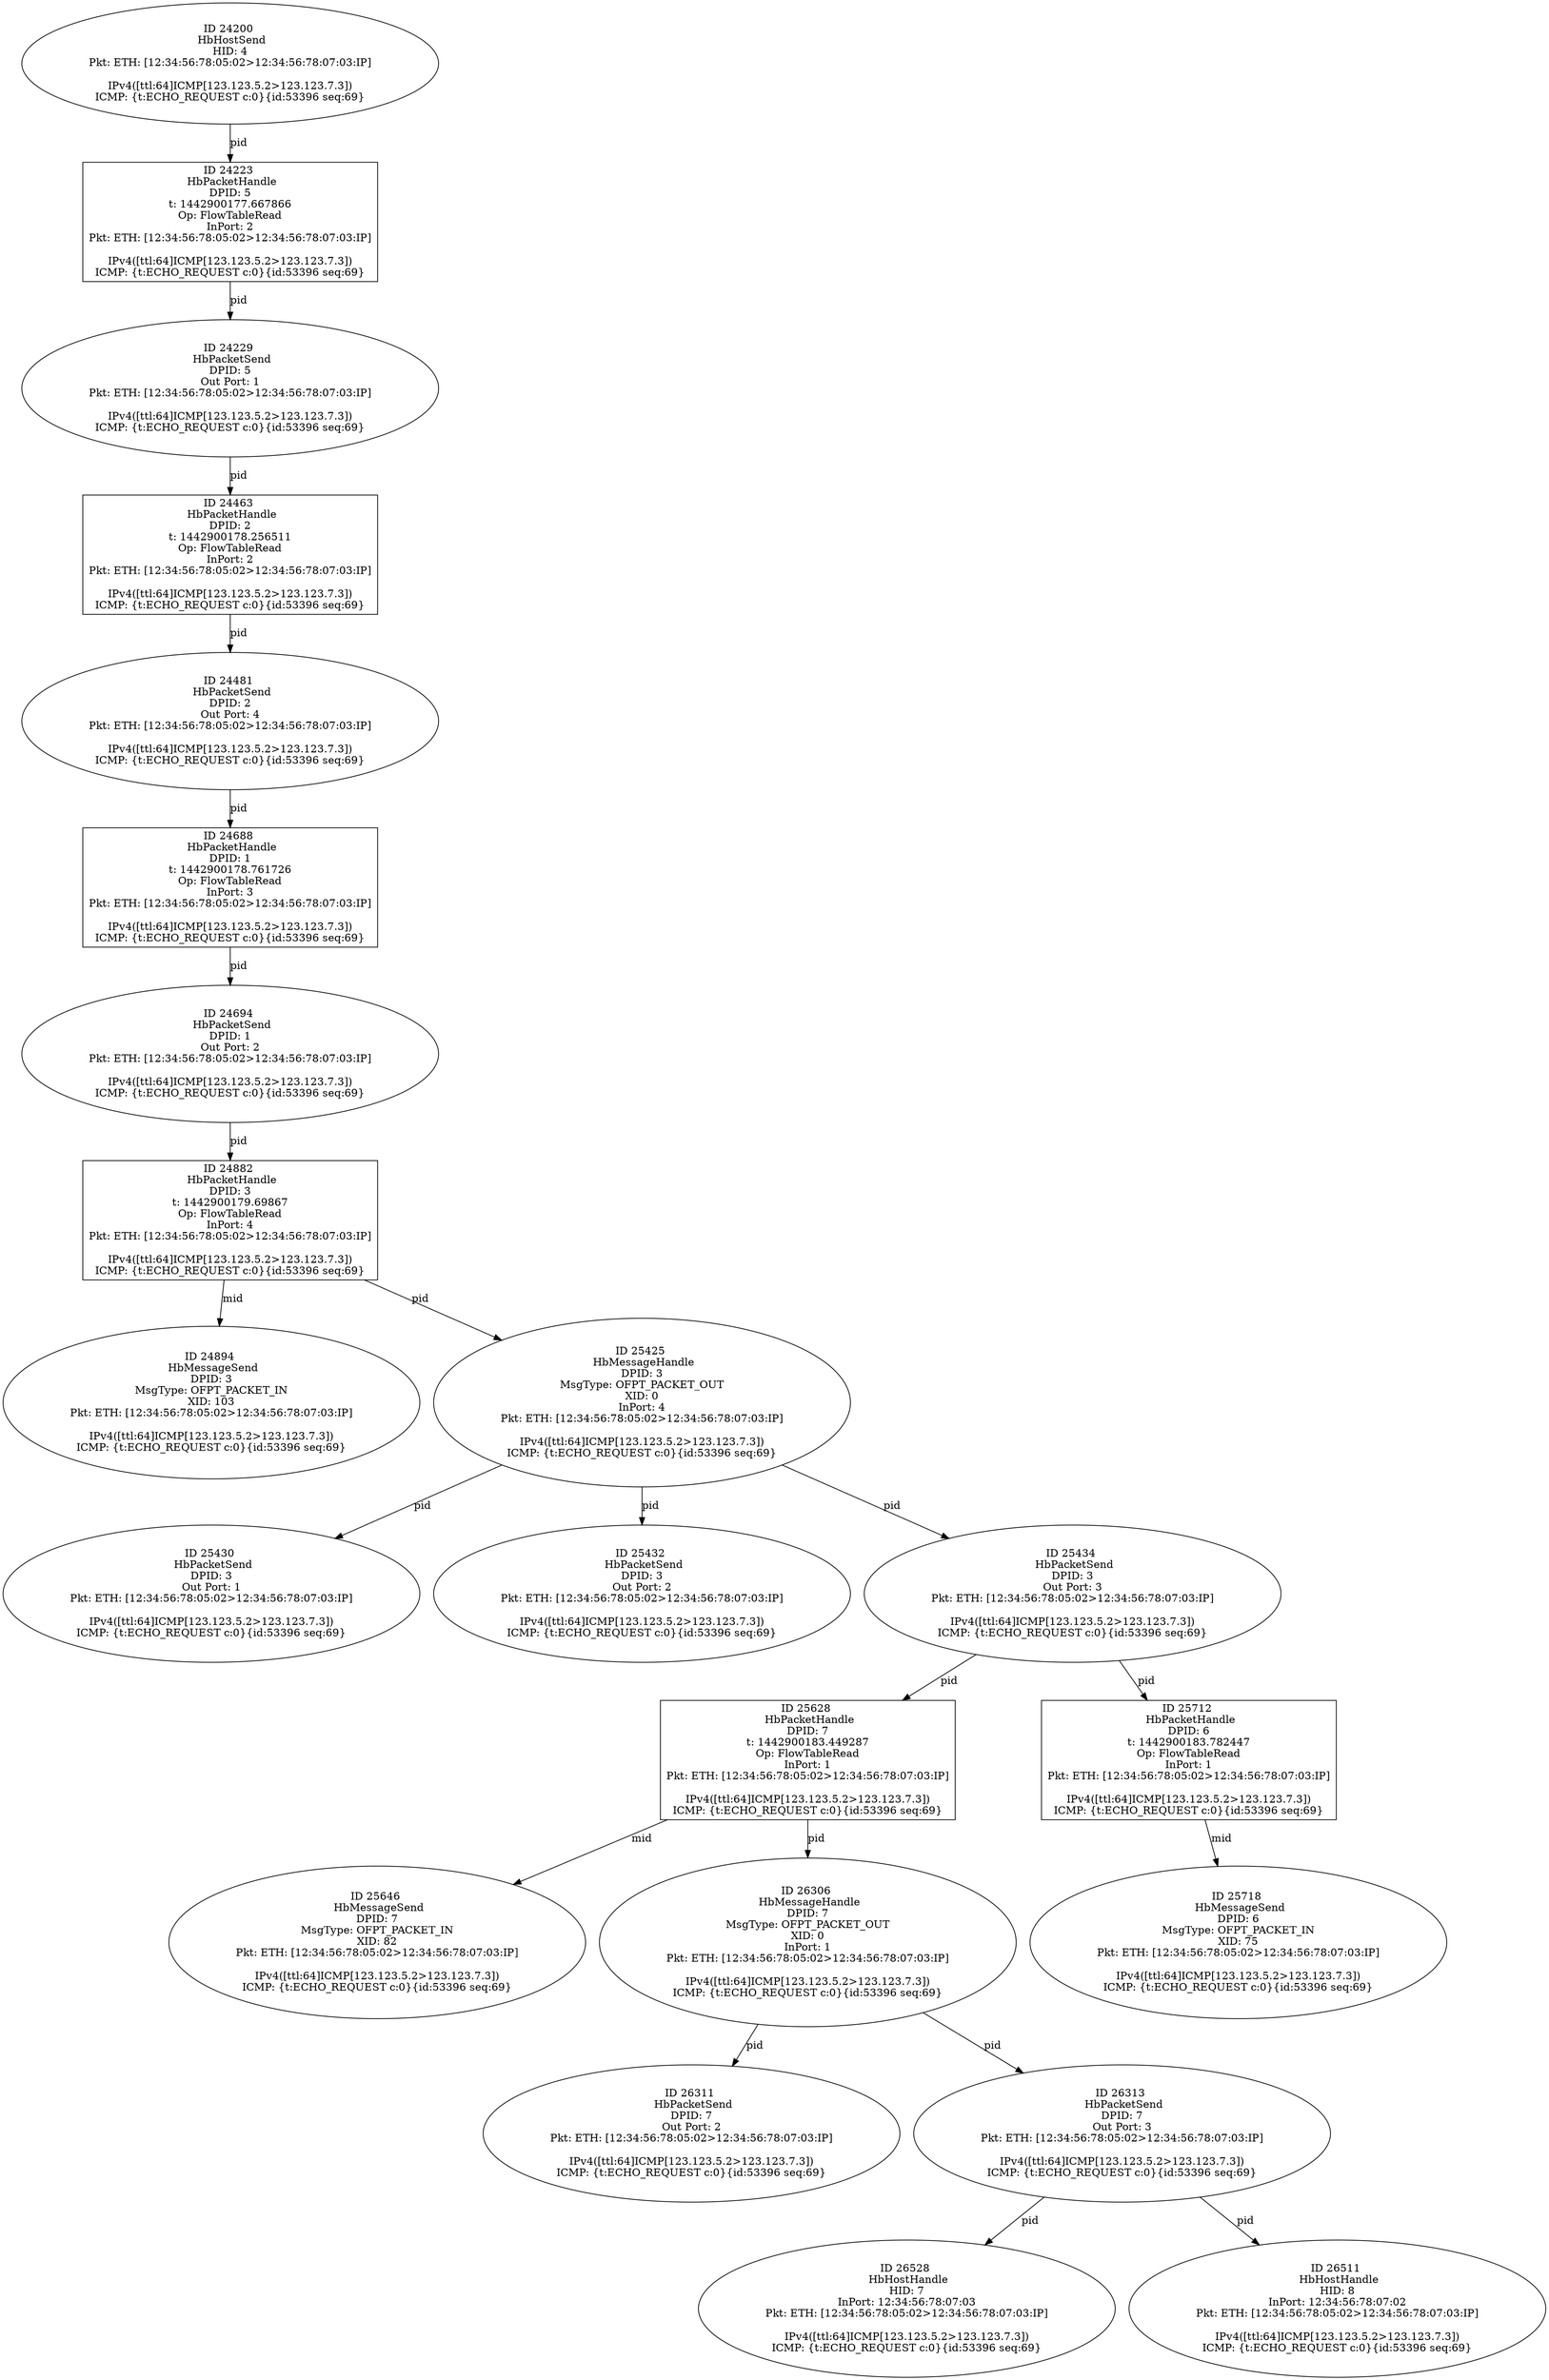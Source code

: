 strict digraph G {
24200 [shape=oval, event=<hb_events.HbHostSend object at 0x10d0f0350>, label="ID 24200 
 HbHostSend
HID: 4
Pkt: ETH: [12:34:56:78:05:02>12:34:56:78:07:03:IP]

IPv4([ttl:64]ICMP[123.123.5.2>123.123.7.3])
ICMP: {t:ECHO_REQUEST c:0}{id:53396 seq:69}"];
24463 [shape=box, event=<hb_events.HbPacketHandle object at 0x10d1eed50>, label="ID 24463 
 HbPacketHandle
DPID: 2
t: 1442900178.256511
Op: FlowTableRead
InPort: 2
Pkt: ETH: [12:34:56:78:05:02>12:34:56:78:07:03:IP]

IPv4([ttl:64]ICMP[123.123.5.2>123.123.7.3])
ICMP: {t:ECHO_REQUEST c:0}{id:53396 seq:69}"];
25628 [shape=box, event=<hb_events.HbPacketHandle object at 0x10d6c1e90>, label="ID 25628 
 HbPacketHandle
DPID: 7
t: 1442900183.449287
Op: FlowTableRead
InPort: 1
Pkt: ETH: [12:34:56:78:05:02>12:34:56:78:07:03:IP]

IPv4([ttl:64]ICMP[123.123.5.2>123.123.7.3])
ICMP: {t:ECHO_REQUEST c:0}{id:53396 seq:69}"];
24223 [shape=box, event=<hb_events.HbPacketHandle object at 0x10d0f0090>, label="ID 24223 
 HbPacketHandle
DPID: 5
t: 1442900177.667866
Op: FlowTableRead
InPort: 2
Pkt: ETH: [12:34:56:78:05:02>12:34:56:78:07:03:IP]

IPv4([ttl:64]ICMP[123.123.5.2>123.123.7.3])
ICMP: {t:ECHO_REQUEST c:0}{id:53396 seq:69}"];
26528 [shape=oval, event=<hb_events.HbHostHandle object at 0x10d8b1b10>, label="ID 26528 
 HbHostHandle
HID: 7
InPort: 12:34:56:78:07:03
Pkt: ETH: [12:34:56:78:05:02>12:34:56:78:07:03:IP]

IPv4([ttl:64]ICMP[123.123.5.2>123.123.7.3])
ICMP: {t:ECHO_REQUEST c:0}{id:53396 seq:69}"];
24481 [shape=oval, event=<hb_events.HbPacketSend object at 0x10d1fa690>, label="ID 24481 
 HbPacketSend
DPID: 2
Out Port: 4
Pkt: ETH: [12:34:56:78:05:02>12:34:56:78:07:03:IP]

IPv4([ttl:64]ICMP[123.123.5.2>123.123.7.3])
ICMP: {t:ECHO_REQUEST c:0}{id:53396 seq:69}"];
24229 [shape=oval, event=<hb_events.HbPacketSend object at 0x10d0ebbd0>, label="ID 24229 
 HbPacketSend
DPID: 5
Out Port: 1
Pkt: ETH: [12:34:56:78:05:02>12:34:56:78:07:03:IP]

IPv4([ttl:64]ICMP[123.123.5.2>123.123.7.3])
ICMP: {t:ECHO_REQUEST c:0}{id:53396 seq:69}"];
24688 [shape=box, event=<hb_events.HbPacketHandle object at 0x10d2d12d0>, label="ID 24688 
 HbPacketHandle
DPID: 1
t: 1442900178.761726
Op: FlowTableRead
InPort: 3
Pkt: ETH: [12:34:56:78:05:02>12:34:56:78:07:03:IP]

IPv4([ttl:64]ICMP[123.123.5.2>123.123.7.3])
ICMP: {t:ECHO_REQUEST c:0}{id:53396 seq:69}"];
25646 [shape=oval, event=<hb_events.HbMessageSend object at 0x10d6ce0d0>, label="ID 25646 
 HbMessageSend
DPID: 7
MsgType: OFPT_PACKET_IN
XID: 82
Pkt: ETH: [12:34:56:78:05:02>12:34:56:78:07:03:IP]

IPv4([ttl:64]ICMP[123.123.5.2>123.123.7.3])
ICMP: {t:ECHO_REQUEST c:0}{id:53396 seq:69}"];
24882 [shape=box, event=<hb_events.HbPacketHandle object at 0x10d36b990>, label="ID 24882 
 HbPacketHandle
DPID: 3
t: 1442900179.69867
Op: FlowTableRead
InPort: 4
Pkt: ETH: [12:34:56:78:05:02>12:34:56:78:07:03:IP]

IPv4([ttl:64]ICMP[123.123.5.2>123.123.7.3])
ICMP: {t:ECHO_REQUEST c:0}{id:53396 seq:69}"];
24894 [shape=oval, event=<hb_events.HbMessageSend object at 0x10d36b4d0>, label="ID 24894 
 HbMessageSend
DPID: 3
MsgType: OFPT_PACKET_IN
XID: 103
Pkt: ETH: [12:34:56:78:05:02>12:34:56:78:07:03:IP]

IPv4([ttl:64]ICMP[123.123.5.2>123.123.7.3])
ICMP: {t:ECHO_REQUEST c:0}{id:53396 seq:69}"];
26306 [shape=oval, event=<hb_events.HbMessageHandle object at 0x10d82ba10>, label="ID 26306 
 HbMessageHandle
DPID: 7
MsgType: OFPT_PACKET_OUT
XID: 0
InPort: 1
Pkt: ETH: [12:34:56:78:05:02>12:34:56:78:07:03:IP]

IPv4([ttl:64]ICMP[123.123.5.2>123.123.7.3])
ICMP: {t:ECHO_REQUEST c:0}{id:53396 seq:69}"];
24694 [shape=oval, event=<hb_events.HbPacketSend object at 0x10d2d1610>, label="ID 24694 
 HbPacketSend
DPID: 1
Out Port: 2
Pkt: ETH: [12:34:56:78:05:02>12:34:56:78:07:03:IP]

IPv4([ttl:64]ICMP[123.123.5.2>123.123.7.3])
ICMP: {t:ECHO_REQUEST c:0}{id:53396 seq:69}"];
26311 [shape=oval, event=<hb_events.HbPacketSend object at 0x10d82bed0>, label="ID 26311 
 HbPacketSend
DPID: 7
Out Port: 2
Pkt: ETH: [12:34:56:78:05:02>12:34:56:78:07:03:IP]

IPv4([ttl:64]ICMP[123.123.5.2>123.123.7.3])
ICMP: {t:ECHO_REQUEST c:0}{id:53396 seq:69}"];
26313 [shape=oval, event=<hb_events.HbPacketSend object at 0x10d834090>, label="ID 26313 
 HbPacketSend
DPID: 7
Out Port: 3
Pkt: ETH: [12:34:56:78:05:02>12:34:56:78:07:03:IP]

IPv4([ttl:64]ICMP[123.123.5.2>123.123.7.3])
ICMP: {t:ECHO_REQUEST c:0}{id:53396 seq:69}"];
25425 [shape=oval, event=<hb_events.HbMessageHandle object at 0x10d6626d0>, label="ID 25425 
 HbMessageHandle
DPID: 3
MsgType: OFPT_PACKET_OUT
XID: 0
InPort: 4
Pkt: ETH: [12:34:56:78:05:02>12:34:56:78:07:03:IP]

IPv4([ttl:64]ICMP[123.123.5.2>123.123.7.3])
ICMP: {t:ECHO_REQUEST c:0}{id:53396 seq:69}"];
25430 [shape=oval, event=<hb_events.HbPacketSend object at 0x10d662b90>, label="ID 25430 
 HbPacketSend
DPID: 3
Out Port: 1
Pkt: ETH: [12:34:56:78:05:02>12:34:56:78:07:03:IP]

IPv4([ttl:64]ICMP[123.123.5.2>123.123.7.3])
ICMP: {t:ECHO_REQUEST c:0}{id:53396 seq:69}"];
25432 [shape=oval, event=<hb_events.HbPacketSend object at 0x10d662c90>, label="ID 25432 
 HbPacketSend
DPID: 3
Out Port: 2
Pkt: ETH: [12:34:56:78:05:02>12:34:56:78:07:03:IP]

IPv4([ttl:64]ICMP[123.123.5.2>123.123.7.3])
ICMP: {t:ECHO_REQUEST c:0}{id:53396 seq:69}"];
25434 [shape=oval, event=<hb_events.HbPacketSend object at 0x10d670050>, label="ID 25434 
 HbPacketSend
DPID: 3
Out Port: 3
Pkt: ETH: [12:34:56:78:05:02>12:34:56:78:07:03:IP]

IPv4([ttl:64]ICMP[123.123.5.2>123.123.7.3])
ICMP: {t:ECHO_REQUEST c:0}{id:53396 seq:69}"];
26511 [shape=oval, event=<hb_events.HbHostHandle object at 0x10d8acc90>, label="ID 26511 
 HbHostHandle
HID: 8
InPort: 12:34:56:78:07:02
Pkt: ETH: [12:34:56:78:05:02>12:34:56:78:07:03:IP]

IPv4([ttl:64]ICMP[123.123.5.2>123.123.7.3])
ICMP: {t:ECHO_REQUEST c:0}{id:53396 seq:69}"];
25712 [shape=box, event=<hb_events.HbPacketHandle object at 0x10d6fbe90>, label="ID 25712 
 HbPacketHandle
DPID: 6
t: 1442900183.782447
Op: FlowTableRead
InPort: 1
Pkt: ETH: [12:34:56:78:05:02>12:34:56:78:07:03:IP]

IPv4([ttl:64]ICMP[123.123.5.2>123.123.7.3])
ICMP: {t:ECHO_REQUEST c:0}{id:53396 seq:69}"];
25718 [shape=oval, event=<hb_events.HbMessageSend object at 0x10d7017d0>, label="ID 25718 
 HbMessageSend
DPID: 6
MsgType: OFPT_PACKET_IN
XID: 75
Pkt: ETH: [12:34:56:78:05:02>12:34:56:78:07:03:IP]

IPv4([ttl:64]ICMP[123.123.5.2>123.123.7.3])
ICMP: {t:ECHO_REQUEST c:0}{id:53396 seq:69}"];
24200 -> 24223  [rel=pid, label=pid];
24463 -> 24481  [rel=pid, label=pid];
25628 -> 26306  [rel=pid, label=pid];
25628 -> 25646  [rel=mid, label=mid];
24223 -> 24229  [rel=pid, label=pid];
24481 -> 24688  [rel=pid, label=pid];
24229 -> 24463  [rel=pid, label=pid];
24688 -> 24694  [rel=pid, label=pid];
24882 -> 25425  [rel=pid, label=pid];
24882 -> 24894  [rel=mid, label=mid];
26306 -> 26313  [rel=pid, label=pid];
26306 -> 26311  [rel=pid, label=pid];
26313 -> 26528  [rel=pid, label=pid];
26313 -> 26511  [rel=pid, label=pid];
25425 -> 25432  [rel=pid, label=pid];
25425 -> 25434  [rel=pid, label=pid];
25425 -> 25430  [rel=pid, label=pid];
25434 -> 25712  [rel=pid, label=pid];
25434 -> 25628  [rel=pid, label=pid];
25712 -> 25718  [rel=mid, label=mid];
24694 -> 24882  [rel=pid, label=pid];
}
